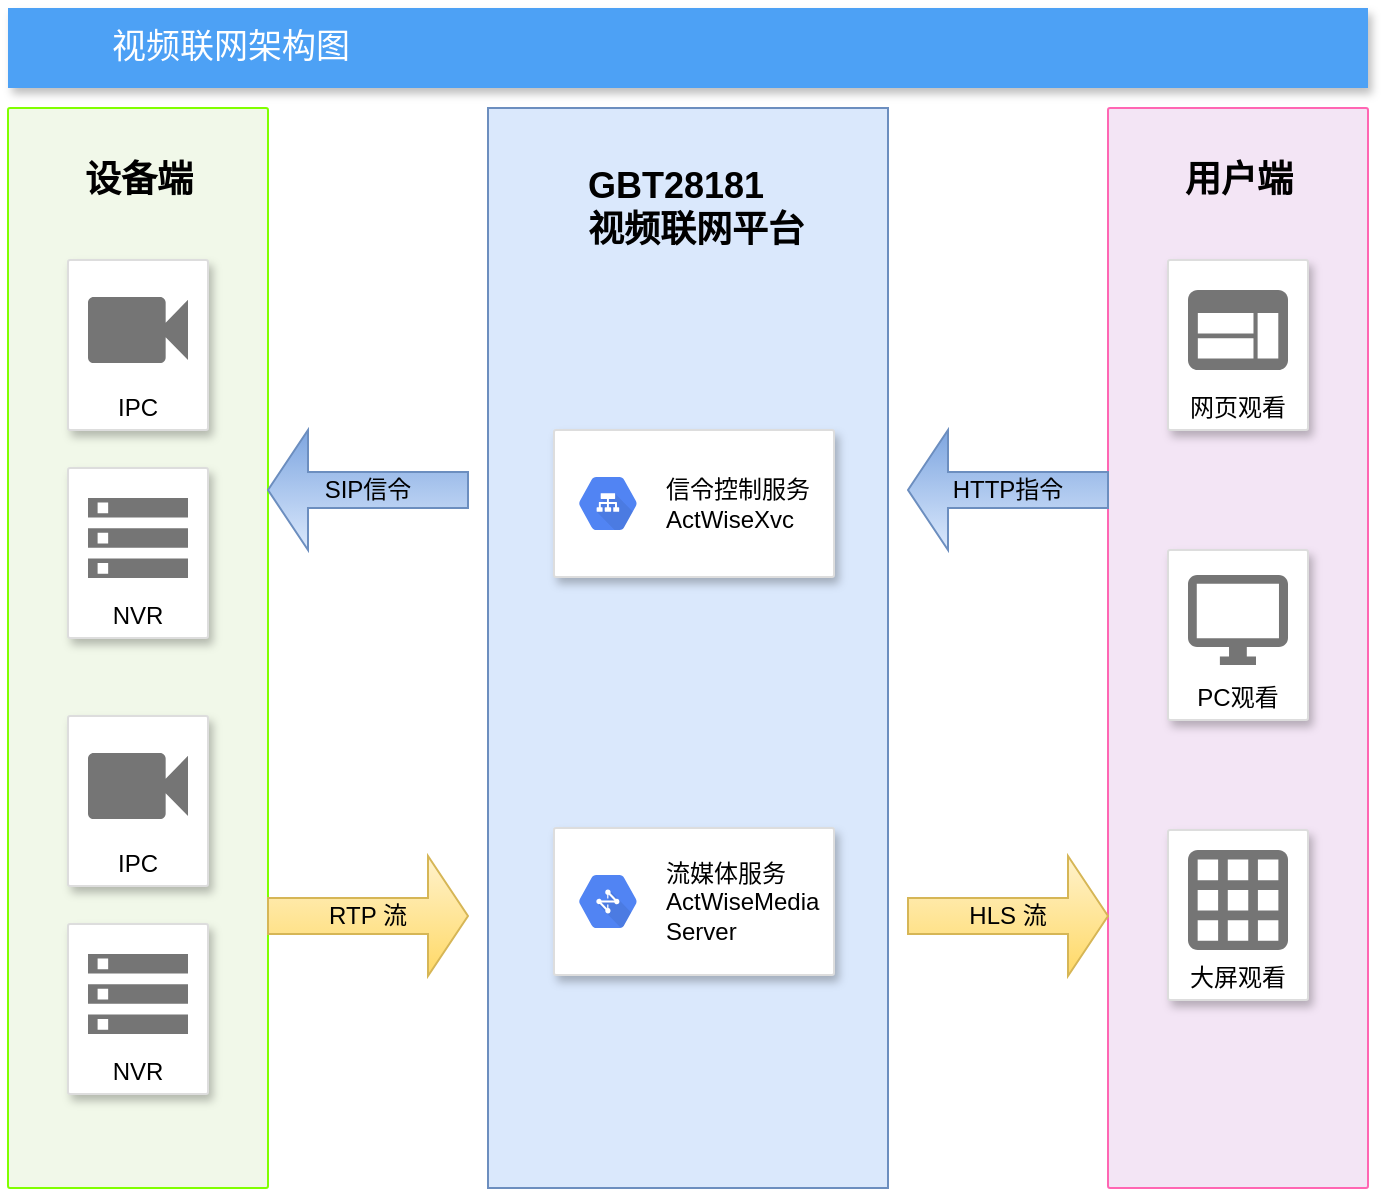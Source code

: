 <mxfile version="21.5.0" type="github">
  <diagram id="d1ab7348-05c3-a1e3-ca4d-12c340fd6b49" name="Page-1">
    <mxGraphModel dx="1434" dy="834" grid="1" gridSize="10" guides="1" tooltips="1" connect="1" arrows="1" fold="1" page="1" pageScale="1" pageWidth="1169" pageHeight="827" background="none" math="0" shadow="0">
      <root>
        <mxCell id="0" />
        <mxCell id="1" parent="0" />
        <mxCell id="2" value="&lt;p style=&quot;font-size: 18px&quot;&gt;&lt;b&gt;GBT28181&lt;br&gt;&lt;span&gt;视频联网平台&lt;/span&gt;&lt;/b&gt;&lt;/p&gt;" style="fillColor=#dae8fc;strokeColor=#6c8ebf;shadow=0;fontSize=14;align=left;spacing=10;9E9E9E;verticalAlign=top;spacingTop=-4;fontStyle=0;spacingLeft=40;html=1;container=0;" parent="1" vertex="1">
          <mxGeometry x="330" y="110" width="200" height="540" as="geometry" />
        </mxCell>
        <mxCell id="7" value="&lt;h2&gt;&lt;font color=&quot;#000000&quot;&gt;用户端&lt;/font&gt;&lt;/h2&gt;" style="rounded=1;absoluteArcSize=1;arcSize=2;html=1;gradientColor=none;shadow=0;dashed=0;fontSize=12;fontColor=#9E9E9E;align=center;verticalAlign=top;spacing=10;spacingTop=-4;fillColor=#F3E5F5;strokeColor=#FF66B3;" parent="1" vertex="1">
          <mxGeometry x="640" y="110" width="130" height="540" as="geometry" />
        </mxCell>
        <mxCell id="8" value="&lt;h2&gt;&lt;font color=&quot;#000000&quot;&gt;设备端&lt;/font&gt;&lt;/h2&gt;" style="rounded=1;absoluteArcSize=1;arcSize=2;html=1;gradientColor=none;shadow=0;dashed=0;fontSize=12;fontColor=#9E9E9E;align=center;verticalAlign=top;spacing=10;spacingTop=-4;fillColor=#F1F8E9;strokeColor=#80FF00;" parent="1" vertex="1">
          <mxGeometry x="90" y="110" width="130" height="540" as="geometry" />
        </mxCell>
        <mxCell id="9" value="视频联网架构图" style="fillColor=#4DA1F5;strokeColor=none;shadow=1;gradientColor=none;fontSize=17;align=left;spacingLeft=50;fontColor=#ffffff;html=1;fontFamily=Tahoma;" parent="1" vertex="1">
          <mxGeometry x="90" y="60" width="680" height="40" as="geometry" />
        </mxCell>
        <mxCell id="48" style="edgeStyle=orthogonalEdgeStyle;rounded=0;html=1;labelBackgroundColor=none;startFill=1;startSize=4;endArrow=none;endFill=0;endSize=4;jettySize=auto;orthogonalLoop=1;strokeColor=#9E9E9E;strokeWidth=2;fontSize=12;fontColor=#000000;align=left;dashed=0;startArrow=blockThin;" parent="1" edge="1">
          <mxGeometry relative="1" as="geometry">
            <Array as="points">
              <mxPoint x="830" y="509" />
              <mxPoint x="830" y="360" />
            </Array>
            <mxPoint x="780" y="509" as="sourcePoint" />
          </mxGeometry>
        </mxCell>
        <mxCell id="FIUjvgTJ-KYHc_-mHBjy-56" value="IPC" style="strokeColor=#dddddd;shadow=1;strokeWidth=1;rounded=1;absoluteArcSize=1;arcSize=2;labelPosition=center;verticalLabelPosition=middle;align=center;verticalAlign=bottom;spacingLeft=0;fontSize=12;whiteSpace=wrap;spacingBottom=2;" parent="1" vertex="1">
          <mxGeometry x="120" y="186" width="70" height="85" as="geometry" />
        </mxCell>
        <mxCell id="FIUjvgTJ-KYHc_-mHBjy-57" value="" style="dashed=0;connectable=0;html=1;fillColor=#757575;strokeColor=none;shape=mxgraph.gcp2.record;part=1;" parent="FIUjvgTJ-KYHc_-mHBjy-56" vertex="1">
          <mxGeometry x="0.5" width="50" height="33" relative="1" as="geometry">
            <mxPoint x="-25" y="18.5" as="offset" />
          </mxGeometry>
        </mxCell>
        <mxCell id="FIUjvgTJ-KYHc_-mHBjy-58" value="NVR" style="strokeColor=#dddddd;shadow=1;strokeWidth=1;rounded=1;absoluteArcSize=1;arcSize=2;labelPosition=center;verticalLabelPosition=middle;align=center;verticalAlign=bottom;spacingLeft=0;fontColor=#000000;fontSize=12;whiteSpace=wrap;spacingBottom=2;" parent="1" vertex="1">
          <mxGeometry x="120" y="290" width="70" height="85" as="geometry" />
        </mxCell>
        <mxCell id="FIUjvgTJ-KYHc_-mHBjy-59" value="" style="dashed=0;connectable=0;html=1;fillColor=#757575;strokeColor=none;shape=mxgraph.gcp2.storage;part=1;" parent="FIUjvgTJ-KYHc_-mHBjy-58" vertex="1">
          <mxGeometry x="0.5" width="50" height="40" relative="1" as="geometry">
            <mxPoint x="-25" y="15" as="offset" />
          </mxGeometry>
        </mxCell>
        <mxCell id="FIUjvgTJ-KYHc_-mHBjy-60" value="IPC" style="strokeColor=#dddddd;shadow=1;strokeWidth=1;rounded=1;absoluteArcSize=1;arcSize=2;labelPosition=center;verticalLabelPosition=middle;align=center;verticalAlign=bottom;spacingLeft=0;fontColor=#000000;fontSize=12;whiteSpace=wrap;spacingBottom=2;" parent="1" vertex="1">
          <mxGeometry x="120" y="414" width="70" height="85" as="geometry" />
        </mxCell>
        <mxCell id="FIUjvgTJ-KYHc_-mHBjy-61" value="" style="dashed=0;connectable=0;html=1;fillColor=#757575;strokeColor=none;shape=mxgraph.gcp2.record;part=1;" parent="FIUjvgTJ-KYHc_-mHBjy-60" vertex="1">
          <mxGeometry x="0.5" width="50" height="33" relative="1" as="geometry">
            <mxPoint x="-25" y="18.5" as="offset" />
          </mxGeometry>
        </mxCell>
        <mxCell id="FIUjvgTJ-KYHc_-mHBjy-62" value="NVR" style="strokeColor=#dddddd;shadow=1;strokeWidth=1;rounded=1;absoluteArcSize=1;arcSize=2;labelPosition=center;verticalLabelPosition=middle;align=center;verticalAlign=bottom;spacingLeft=0;fontColor=#000000;fontSize=12;whiteSpace=wrap;spacingBottom=2;" parent="1" vertex="1">
          <mxGeometry x="120" y="518" width="70" height="85" as="geometry" />
        </mxCell>
        <mxCell id="FIUjvgTJ-KYHc_-mHBjy-63" value="" style="dashed=0;connectable=0;html=1;fillColor=#757575;strokeColor=none;shape=mxgraph.gcp2.storage;part=1;" parent="FIUjvgTJ-KYHc_-mHBjy-62" vertex="1">
          <mxGeometry x="0.5" width="50" height="40" relative="1" as="geometry">
            <mxPoint x="-25" y="15" as="offset" />
          </mxGeometry>
        </mxCell>
        <mxCell id="20" value="" style="strokeColor=#dddddd;fillColor=#ffffff;shadow=1;strokeWidth=1;rounded=1;absoluteArcSize=1;arcSize=2;fontSize=11;align=center;html=1;" parent="1" vertex="1">
          <mxGeometry x="363" y="470" width="140" height="73.5" as="geometry" />
        </mxCell>
        <mxCell id="21" value="&lt;font color=&quot;#000000&quot;&gt;流媒体服务&lt;br&gt;ActWiseMedia&lt;br&gt;Server&lt;/font&gt;" style="dashed=0;connectable=0;html=1;fillColor=#5184F3;strokeColor=none;shape=mxgraph.gcp2.hexIcon;prIcon=cloud_network;part=1;labelPosition=right;verticalLabelPosition=middle;align=left;verticalAlign=middle;spacingLeft=5;fontColor=#999999;fontSize=12;" parent="20" vertex="1">
          <mxGeometry y="0.5" width="44" height="39" relative="1" as="geometry">
            <mxPoint x="5" y="-19.5" as="offset" />
          </mxGeometry>
        </mxCell>
        <mxCell id="22" value="" style="strokeColor=#dddddd;fillColor=#ffffff;shadow=1;strokeWidth=1;rounded=1;absoluteArcSize=1;arcSize=2;fontSize=11;fontColor=#000000;align=center;html=1;" parent="1" vertex="1">
          <mxGeometry x="363" y="271" width="140" height="73.5" as="geometry" />
        </mxCell>
        <mxCell id="23" value="&lt;font color=&quot;#000000&quot;&gt;信令控制服务&lt;br&gt;ActWiseXvc&lt;br&gt;&lt;/font&gt;" style="dashed=0;connectable=0;html=1;fillColor=#5184F3;strokeColor=none;shape=mxgraph.gcp2.hexIcon;prIcon=cloud_load_balancing;part=1;labelPosition=right;verticalLabelPosition=middle;align=left;verticalAlign=middle;spacingLeft=5;fontColor=#999999;fontSize=12;" parent="22" vertex="1">
          <mxGeometry y="0.5" width="44" height="39" relative="1" as="geometry">
            <mxPoint x="5" y="-19.5" as="offset" />
          </mxGeometry>
        </mxCell>
        <mxCell id="FIUjvgTJ-KYHc_-mHBjy-75" value="SIP信令" style="shape=singleArrow;direction=west;whiteSpace=wrap;html=1;fontFamily=Helvetica;fontSize=12;align=center;strokeColor=#6c8ebf;fillColor=#dae8fc;gradientColor=#7ea6e0;" parent="1" vertex="1">
          <mxGeometry x="220" y="271" width="100" height="60" as="geometry" />
        </mxCell>
        <mxCell id="FIUjvgTJ-KYHc_-mHBjy-78" value="大屏观看" style="strokeColor=#dddddd;shadow=1;strokeWidth=1;rounded=1;absoluteArcSize=1;arcSize=2;labelPosition=center;verticalLabelPosition=middle;align=center;verticalAlign=bottom;spacingLeft=0;fontColor=#000000;fontSize=12;whiteSpace=wrap;spacingBottom=2;" parent="1" vertex="1">
          <mxGeometry x="670" y="471" width="70" height="85" as="geometry" />
        </mxCell>
        <mxCell id="FIUjvgTJ-KYHc_-mHBjy-79" value="" style="dashed=0;connectable=0;html=1;fillColor=#757575;strokeColor=none;shape=mxgraph.gcp2.report;part=1;" parent="FIUjvgTJ-KYHc_-mHBjy-78" vertex="1">
          <mxGeometry x="0.5" width="50" height="50" relative="1" as="geometry">
            <mxPoint x="-25" y="10" as="offset" />
          </mxGeometry>
        </mxCell>
        <mxCell id="FIUjvgTJ-KYHc_-mHBjy-80" value="PC观看" style="strokeColor=#dddddd;shadow=1;strokeWidth=1;rounded=1;absoluteArcSize=1;arcSize=2;labelPosition=center;verticalLabelPosition=middle;align=center;verticalAlign=bottom;spacingLeft=0;fontColor=#000000;fontSize=12;whiteSpace=wrap;spacingBottom=2;" parent="1" vertex="1">
          <mxGeometry x="670" y="331" width="70" height="85" as="geometry" />
        </mxCell>
        <mxCell id="FIUjvgTJ-KYHc_-mHBjy-81" value="" style="dashed=0;connectable=0;html=1;fillColor=#757575;strokeColor=none;shape=mxgraph.gcp2.desktop;part=1;" parent="FIUjvgTJ-KYHc_-mHBjy-80" vertex="1">
          <mxGeometry x="0.5" width="50" height="45" relative="1" as="geometry">
            <mxPoint x="-25" y="12.5" as="offset" />
          </mxGeometry>
        </mxCell>
        <mxCell id="FIUjvgTJ-KYHc_-mHBjy-82" value="网页观看" style="strokeColor=#dddddd;shadow=1;strokeWidth=1;rounded=1;absoluteArcSize=1;arcSize=2;labelPosition=center;verticalLabelPosition=middle;align=center;verticalAlign=bottom;spacingLeft=0;fontColor=#000000;fontSize=12;whiteSpace=wrap;spacingBottom=2;" parent="1" vertex="1">
          <mxGeometry x="670" y="186" width="70" height="85" as="geometry" />
        </mxCell>
        <mxCell id="FIUjvgTJ-KYHc_-mHBjy-83" value="" style="dashed=0;connectable=0;html=1;fillColor=#757575;strokeColor=none;shape=mxgraph.gcp2.application;part=1;" parent="FIUjvgTJ-KYHc_-mHBjy-82" vertex="1">
          <mxGeometry x="0.5" width="50" height="40" relative="1" as="geometry">
            <mxPoint x="-25" y="15" as="offset" />
          </mxGeometry>
        </mxCell>
        <mxCell id="FIUjvgTJ-KYHc_-mHBjy-84" value="RTP 流" style="shape=singleArrow;whiteSpace=wrap;html=1;fontFamily=Helvetica;fontSize=12;align=center;strokeColor=#d6b656;fillColor=#fff2cc;gradientColor=#ffd966;" parent="1" vertex="1">
          <mxGeometry x="220" y="484" width="100" height="60" as="geometry" />
        </mxCell>
        <mxCell id="FIUjvgTJ-KYHc_-mHBjy-86" value="HTTP指令" style="shape=singleArrow;direction=west;whiteSpace=wrap;html=1;strokeColor=#6c8ebf;fillColor=#dae8fc;gradientColor=#7ea6e0;" parent="1" vertex="1">
          <mxGeometry x="540" y="271" width="100" height="60" as="geometry" />
        </mxCell>
        <mxCell id="FIUjvgTJ-KYHc_-mHBjy-90" value="HLS 流" style="shape=singleArrow;whiteSpace=wrap;html=1;fontFamily=Helvetica;fontSize=12;align=center;strokeColor=#d6b656;fillColor=#fff2cc;gradientColor=#ffd966;" parent="1" vertex="1">
          <mxGeometry x="540" y="484" width="100" height="60" as="geometry" />
        </mxCell>
      </root>
    </mxGraphModel>
  </diagram>
</mxfile>
